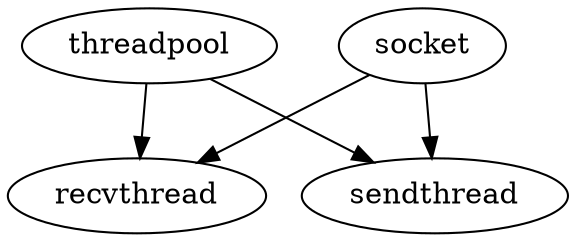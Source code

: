 digraph G {
    threadpool -> recvthread;
    threadpool -> sendthread;
    socket -> recvthread;
    socket -> sendthread;
}

